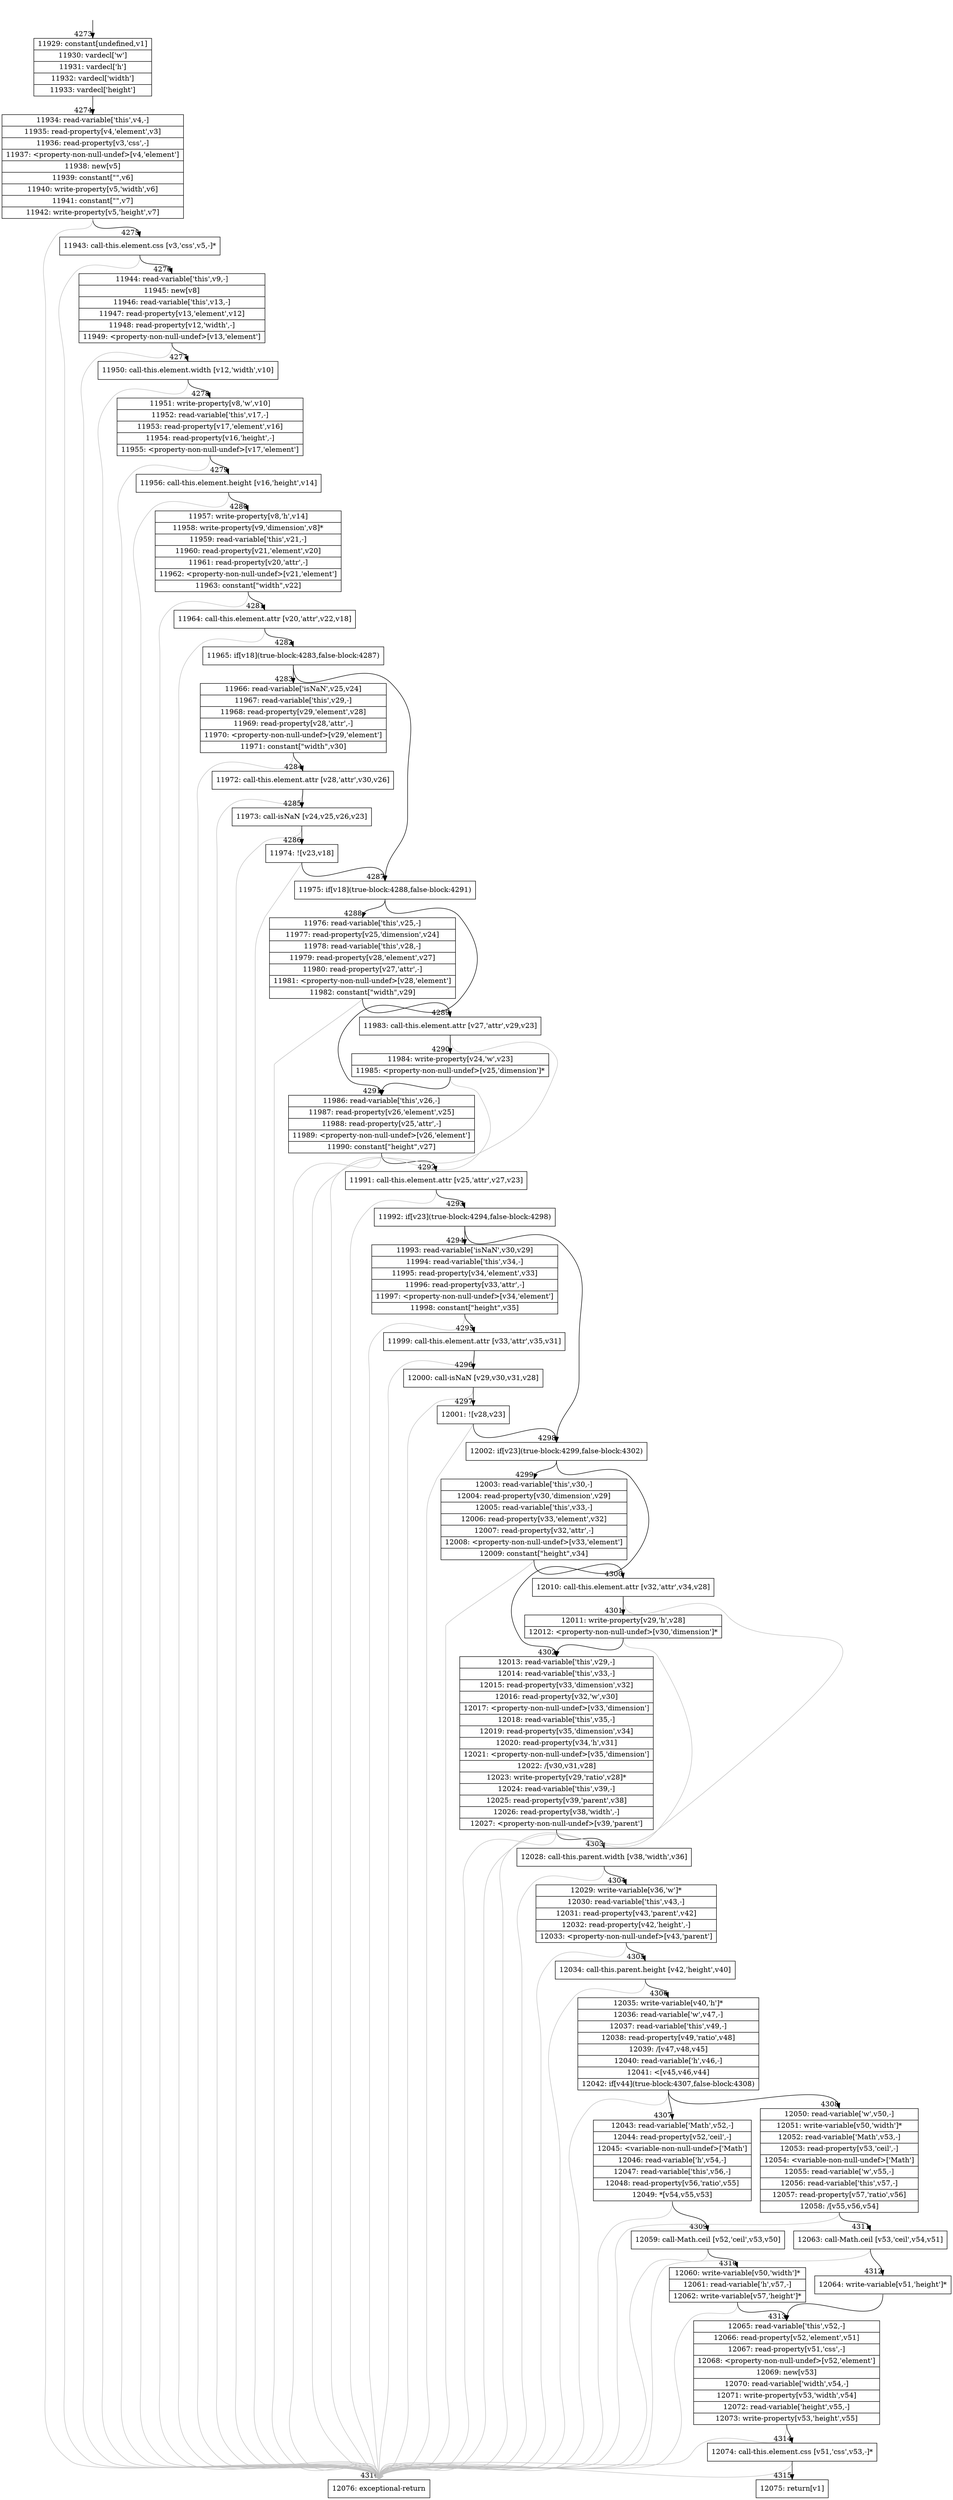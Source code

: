 digraph {
rankdir="TD"
BB_entry316[shape=none,label=""];
BB_entry316 -> BB4273 [tailport=s, headport=n, headlabel="    4273"]
BB4273 [shape=record label="{11929: constant[undefined,v1]|11930: vardecl['w']|11931: vardecl['h']|11932: vardecl['width']|11933: vardecl['height']}" ] 
BB4273 -> BB4274 [tailport=s, headport=n, headlabel="      4274"]
BB4274 [shape=record label="{11934: read-variable['this',v4,-]|11935: read-property[v4,'element',v3]|11936: read-property[v3,'css',-]|11937: \<property-non-null-undef\>[v4,'element']|11938: new[v5]|11939: constant[\"\",v6]|11940: write-property[v5,'width',v6]|11941: constant[\"\",v7]|11942: write-property[v5,'height',v7]}" ] 
BB4274 -> BB4275 [tailport=s, headport=n, headlabel="      4275"]
BB4274 -> BB4316 [tailport=s, headport=n, color=gray, headlabel="      4316"]
BB4275 [shape=record label="{11943: call-this.element.css [v3,'css',v5,-]*}" ] 
BB4275 -> BB4276 [tailport=s, headport=n, headlabel="      4276"]
BB4275 -> BB4316 [tailport=s, headport=n, color=gray]
BB4276 [shape=record label="{11944: read-variable['this',v9,-]|11945: new[v8]|11946: read-variable['this',v13,-]|11947: read-property[v13,'element',v12]|11948: read-property[v12,'width',-]|11949: \<property-non-null-undef\>[v13,'element']}" ] 
BB4276 -> BB4277 [tailport=s, headport=n, headlabel="      4277"]
BB4276 -> BB4316 [tailport=s, headport=n, color=gray]
BB4277 [shape=record label="{11950: call-this.element.width [v12,'width',v10]}" ] 
BB4277 -> BB4278 [tailport=s, headport=n, headlabel="      4278"]
BB4277 -> BB4316 [tailport=s, headport=n, color=gray]
BB4278 [shape=record label="{11951: write-property[v8,'w',v10]|11952: read-variable['this',v17,-]|11953: read-property[v17,'element',v16]|11954: read-property[v16,'height',-]|11955: \<property-non-null-undef\>[v17,'element']}" ] 
BB4278 -> BB4279 [tailport=s, headport=n, headlabel="      4279"]
BB4278 -> BB4316 [tailport=s, headport=n, color=gray]
BB4279 [shape=record label="{11956: call-this.element.height [v16,'height',v14]}" ] 
BB4279 -> BB4280 [tailport=s, headport=n, headlabel="      4280"]
BB4279 -> BB4316 [tailport=s, headport=n, color=gray]
BB4280 [shape=record label="{11957: write-property[v8,'h',v14]|11958: write-property[v9,'dimension',v8]*|11959: read-variable['this',v21,-]|11960: read-property[v21,'element',v20]|11961: read-property[v20,'attr',-]|11962: \<property-non-null-undef\>[v21,'element']|11963: constant[\"width\",v22]}" ] 
BB4280 -> BB4281 [tailport=s, headport=n, headlabel="      4281"]
BB4280 -> BB4316 [tailport=s, headport=n, color=gray]
BB4281 [shape=record label="{11964: call-this.element.attr [v20,'attr',v22,v18]}" ] 
BB4281 -> BB4282 [tailport=s, headport=n, headlabel="      4282"]
BB4281 -> BB4316 [tailport=s, headport=n, color=gray]
BB4282 [shape=record label="{11965: if[v18](true-block:4283,false-block:4287)}" ] 
BB4282 -> BB4287 [tailport=s, headport=n, headlabel="      4287"]
BB4282 -> BB4283 [tailport=s, headport=n, headlabel="      4283"]
BB4283 [shape=record label="{11966: read-variable['isNaN',v25,v24]|11967: read-variable['this',v29,-]|11968: read-property[v29,'element',v28]|11969: read-property[v28,'attr',-]|11970: \<property-non-null-undef\>[v29,'element']|11971: constant[\"width\",v30]}" ] 
BB4283 -> BB4284 [tailport=s, headport=n, headlabel="      4284"]
BB4283 -> BB4316 [tailport=s, headport=n, color=gray]
BB4284 [shape=record label="{11972: call-this.element.attr [v28,'attr',v30,v26]}" ] 
BB4284 -> BB4285 [tailport=s, headport=n, headlabel="      4285"]
BB4284 -> BB4316 [tailport=s, headport=n, color=gray]
BB4285 [shape=record label="{11973: call-isNaN [v24,v25,v26,v23]}" ] 
BB4285 -> BB4286 [tailport=s, headport=n, headlabel="      4286"]
BB4285 -> BB4316 [tailport=s, headport=n, color=gray]
BB4286 [shape=record label="{11974: ![v23,v18]}" ] 
BB4286 -> BB4287 [tailport=s, headport=n]
BB4286 -> BB4316 [tailport=s, headport=n, color=gray]
BB4287 [shape=record label="{11975: if[v18](true-block:4288,false-block:4291)}" ] 
BB4287 -> BB4288 [tailport=s, headport=n, headlabel="      4288"]
BB4287 -> BB4291 [tailport=s, headport=n, headlabel="      4291"]
BB4288 [shape=record label="{11976: read-variable['this',v25,-]|11977: read-property[v25,'dimension',v24]|11978: read-variable['this',v28,-]|11979: read-property[v28,'element',v27]|11980: read-property[v27,'attr',-]|11981: \<property-non-null-undef\>[v28,'element']|11982: constant[\"width\",v29]}" ] 
BB4288 -> BB4289 [tailport=s, headport=n, headlabel="      4289"]
BB4288 -> BB4316 [tailport=s, headport=n, color=gray]
BB4289 [shape=record label="{11983: call-this.element.attr [v27,'attr',v29,v23]}" ] 
BB4289 -> BB4290 [tailport=s, headport=n, headlabel="      4290"]
BB4289 -> BB4316 [tailport=s, headport=n, color=gray]
BB4290 [shape=record label="{11984: write-property[v24,'w',v23]|11985: \<property-non-null-undef\>[v25,'dimension']*}" ] 
BB4290 -> BB4291 [tailport=s, headport=n]
BB4290 -> BB4316 [tailport=s, headport=n, color=gray]
BB4291 [shape=record label="{11986: read-variable['this',v26,-]|11987: read-property[v26,'element',v25]|11988: read-property[v25,'attr',-]|11989: \<property-non-null-undef\>[v26,'element']|11990: constant[\"height\",v27]}" ] 
BB4291 -> BB4292 [tailport=s, headport=n, headlabel="      4292"]
BB4291 -> BB4316 [tailport=s, headport=n, color=gray]
BB4292 [shape=record label="{11991: call-this.element.attr [v25,'attr',v27,v23]}" ] 
BB4292 -> BB4293 [tailport=s, headport=n, headlabel="      4293"]
BB4292 -> BB4316 [tailport=s, headport=n, color=gray]
BB4293 [shape=record label="{11992: if[v23](true-block:4294,false-block:4298)}" ] 
BB4293 -> BB4298 [tailport=s, headport=n, headlabel="      4298"]
BB4293 -> BB4294 [tailport=s, headport=n, headlabel="      4294"]
BB4294 [shape=record label="{11993: read-variable['isNaN',v30,v29]|11994: read-variable['this',v34,-]|11995: read-property[v34,'element',v33]|11996: read-property[v33,'attr',-]|11997: \<property-non-null-undef\>[v34,'element']|11998: constant[\"height\",v35]}" ] 
BB4294 -> BB4295 [tailport=s, headport=n, headlabel="      4295"]
BB4294 -> BB4316 [tailport=s, headport=n, color=gray]
BB4295 [shape=record label="{11999: call-this.element.attr [v33,'attr',v35,v31]}" ] 
BB4295 -> BB4296 [tailport=s, headport=n, headlabel="      4296"]
BB4295 -> BB4316 [tailport=s, headport=n, color=gray]
BB4296 [shape=record label="{12000: call-isNaN [v29,v30,v31,v28]}" ] 
BB4296 -> BB4297 [tailport=s, headport=n, headlabel="      4297"]
BB4296 -> BB4316 [tailport=s, headport=n, color=gray]
BB4297 [shape=record label="{12001: ![v28,v23]}" ] 
BB4297 -> BB4298 [tailport=s, headport=n]
BB4297 -> BB4316 [tailport=s, headport=n, color=gray]
BB4298 [shape=record label="{12002: if[v23](true-block:4299,false-block:4302)}" ] 
BB4298 -> BB4299 [tailport=s, headport=n, headlabel="      4299"]
BB4298 -> BB4302 [tailport=s, headport=n, headlabel="      4302"]
BB4299 [shape=record label="{12003: read-variable['this',v30,-]|12004: read-property[v30,'dimension',v29]|12005: read-variable['this',v33,-]|12006: read-property[v33,'element',v32]|12007: read-property[v32,'attr',-]|12008: \<property-non-null-undef\>[v33,'element']|12009: constant[\"height\",v34]}" ] 
BB4299 -> BB4300 [tailport=s, headport=n, headlabel="      4300"]
BB4299 -> BB4316 [tailport=s, headport=n, color=gray]
BB4300 [shape=record label="{12010: call-this.element.attr [v32,'attr',v34,v28]}" ] 
BB4300 -> BB4301 [tailport=s, headport=n, headlabel="      4301"]
BB4300 -> BB4316 [tailport=s, headport=n, color=gray]
BB4301 [shape=record label="{12011: write-property[v29,'h',v28]|12012: \<property-non-null-undef\>[v30,'dimension']*}" ] 
BB4301 -> BB4302 [tailport=s, headport=n]
BB4301 -> BB4316 [tailport=s, headport=n, color=gray]
BB4302 [shape=record label="{12013: read-variable['this',v29,-]|12014: read-variable['this',v33,-]|12015: read-property[v33,'dimension',v32]|12016: read-property[v32,'w',v30]|12017: \<property-non-null-undef\>[v33,'dimension']|12018: read-variable['this',v35,-]|12019: read-property[v35,'dimension',v34]|12020: read-property[v34,'h',v31]|12021: \<property-non-null-undef\>[v35,'dimension']|12022: /[v30,v31,v28]|12023: write-property[v29,'ratio',v28]*|12024: read-variable['this',v39,-]|12025: read-property[v39,'parent',v38]|12026: read-property[v38,'width',-]|12027: \<property-non-null-undef\>[v39,'parent']}" ] 
BB4302 -> BB4303 [tailport=s, headport=n, headlabel="      4303"]
BB4302 -> BB4316 [tailport=s, headport=n, color=gray]
BB4303 [shape=record label="{12028: call-this.parent.width [v38,'width',v36]}" ] 
BB4303 -> BB4304 [tailport=s, headport=n, headlabel="      4304"]
BB4303 -> BB4316 [tailport=s, headport=n, color=gray]
BB4304 [shape=record label="{12029: write-variable[v36,'w']*|12030: read-variable['this',v43,-]|12031: read-property[v43,'parent',v42]|12032: read-property[v42,'height',-]|12033: \<property-non-null-undef\>[v43,'parent']}" ] 
BB4304 -> BB4305 [tailport=s, headport=n, headlabel="      4305"]
BB4304 -> BB4316 [tailport=s, headport=n, color=gray]
BB4305 [shape=record label="{12034: call-this.parent.height [v42,'height',v40]}" ] 
BB4305 -> BB4306 [tailport=s, headport=n, headlabel="      4306"]
BB4305 -> BB4316 [tailport=s, headport=n, color=gray]
BB4306 [shape=record label="{12035: write-variable[v40,'h']*|12036: read-variable['w',v47,-]|12037: read-variable['this',v49,-]|12038: read-property[v49,'ratio',v48]|12039: /[v47,v48,v45]|12040: read-variable['h',v46,-]|12041: \<[v45,v46,v44]|12042: if[v44](true-block:4307,false-block:4308)}" ] 
BB4306 -> BB4307 [tailport=s, headport=n, headlabel="      4307"]
BB4306 -> BB4308 [tailport=s, headport=n, headlabel="      4308"]
BB4306 -> BB4316 [tailport=s, headport=n, color=gray]
BB4307 [shape=record label="{12043: read-variable['Math',v52,-]|12044: read-property[v52,'ceil',-]|12045: \<variable-non-null-undef\>['Math']|12046: read-variable['h',v54,-]|12047: read-variable['this',v56,-]|12048: read-property[v56,'ratio',v55]|12049: *[v54,v55,v53]}" ] 
BB4307 -> BB4309 [tailport=s, headport=n, headlabel="      4309"]
BB4307 -> BB4316 [tailport=s, headport=n, color=gray]
BB4308 [shape=record label="{12050: read-variable['w',v50,-]|12051: write-variable[v50,'width']*|12052: read-variable['Math',v53,-]|12053: read-property[v53,'ceil',-]|12054: \<variable-non-null-undef\>['Math']|12055: read-variable['w',v55,-]|12056: read-variable['this',v57,-]|12057: read-property[v57,'ratio',v56]|12058: /[v55,v56,v54]}" ] 
BB4308 -> BB4311 [tailport=s, headport=n, headlabel="      4311"]
BB4308 -> BB4316 [tailport=s, headport=n, color=gray]
BB4309 [shape=record label="{12059: call-Math.ceil [v52,'ceil',v53,v50]}" ] 
BB4309 -> BB4310 [tailport=s, headport=n, headlabel="      4310"]
BB4309 -> BB4316 [tailport=s, headport=n, color=gray]
BB4310 [shape=record label="{12060: write-variable[v50,'width']*|12061: read-variable['h',v57,-]|12062: write-variable[v57,'height']*}" ] 
BB4310 -> BB4313 [tailport=s, headport=n, headlabel="      4313"]
BB4310 -> BB4316 [tailport=s, headport=n, color=gray]
BB4311 [shape=record label="{12063: call-Math.ceil [v53,'ceil',v54,v51]}" ] 
BB4311 -> BB4312 [tailport=s, headport=n, headlabel="      4312"]
BB4311 -> BB4316 [tailport=s, headport=n, color=gray]
BB4312 [shape=record label="{12064: write-variable[v51,'height']*}" ] 
BB4312 -> BB4313 [tailport=s, headport=n]
BB4313 [shape=record label="{12065: read-variable['this',v52,-]|12066: read-property[v52,'element',v51]|12067: read-property[v51,'css',-]|12068: \<property-non-null-undef\>[v52,'element']|12069: new[v53]|12070: read-variable['width',v54,-]|12071: write-property[v53,'width',v54]|12072: read-variable['height',v55,-]|12073: write-property[v53,'height',v55]}" ] 
BB4313 -> BB4314 [tailport=s, headport=n, headlabel="      4314"]
BB4313 -> BB4316 [tailport=s, headport=n, color=gray]
BB4314 [shape=record label="{12074: call-this.element.css [v51,'css',v53,-]*}" ] 
BB4314 -> BB4315 [tailport=s, headport=n, headlabel="      4315"]
BB4314 -> BB4316 [tailport=s, headport=n, color=gray]
BB4315 [shape=record label="{12075: return[v1]}" ] 
BB4316 [shape=record label="{12076: exceptional-return}" ] 
//#$~ 3287
}

